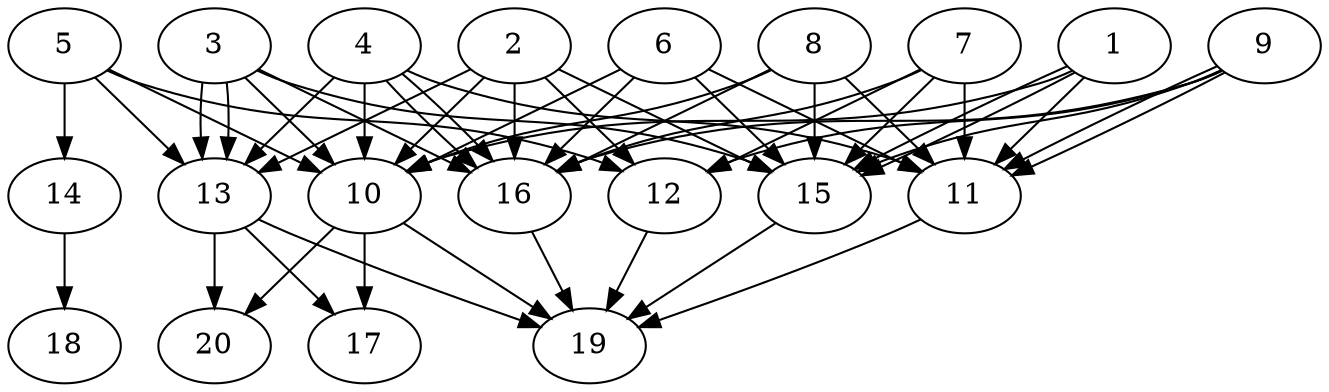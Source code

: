 // DAG automatically generated by daggen at Tue Jul 23 14:34:08 2019
// ./daggen --dot -n 20 --ccr 0.3 --fat 0.7 --regular 0.5 --density 0.8 --mindata 5242880 --maxdata 52428800 
digraph G {
  1 [size="144534187", alpha="0.11", expect_size="43360256"] 
  1 -> 10 [size ="43360256"]
  1 -> 11 [size ="43360256"]
  1 -> 15 [size ="43360256"]
  1 -> 15 [size ="43360256"]
  2 [size="113469440", alpha="0.17", expect_size="34040832"] 
  2 -> 10 [size ="34040832"]
  2 -> 12 [size ="34040832"]
  2 -> 13 [size ="34040832"]
  2 -> 15 [size ="34040832"]
  2 -> 16 [size ="34040832"]
  3 [size="161396053", alpha="0.17", expect_size="48418816"] 
  3 -> 10 [size ="48418816"]
  3 -> 13 [size ="48418816"]
  3 -> 13 [size ="48418816"]
  3 -> 15 [size ="48418816"]
  3 -> 16 [size ="48418816"]
  4 [size="123190613", alpha="0.17", expect_size="36957184"] 
  4 -> 10 [size ="36957184"]
  4 -> 11 [size ="36957184"]
  4 -> 13 [size ="36957184"]
  4 -> 16 [size ="36957184"]
  4 -> 16 [size ="36957184"]
  5 [size="59275947", alpha="0.01", expect_size="17782784"] 
  5 -> 10 [size ="17782784"]
  5 -> 12 [size ="17782784"]
  5 -> 13 [size ="17782784"]
  5 -> 14 [size ="17782784"]
  6 [size="173574827", alpha="0.02", expect_size="52072448"] 
  6 -> 10 [size ="52072448"]
  6 -> 11 [size ="52072448"]
  6 -> 15 [size ="52072448"]
  6 -> 16 [size ="52072448"]
  7 [size="81250987", alpha="0.03", expect_size="24375296"] 
  7 -> 11 [size ="24375296"]
  7 -> 12 [size ="24375296"]
  7 -> 15 [size ="24375296"]
  7 -> 16 [size ="24375296"]
  8 [size="30723413", alpha="0.17", expect_size="9217024"] 
  8 -> 10 [size ="9217024"]
  8 -> 11 [size ="9217024"]
  8 -> 15 [size ="9217024"]
  8 -> 16 [size ="9217024"]
  9 [size="165434027", alpha="0.17", expect_size="49630208"] 
  9 -> 11 [size ="49630208"]
  9 -> 11 [size ="49630208"]
  9 -> 12 [size ="49630208"]
  9 -> 15 [size ="49630208"]
  9 -> 16 [size ="49630208"]
  10 [size="69806080", alpha="0.05", expect_size="20941824"] 
  10 -> 17 [size ="20941824"]
  10 -> 19 [size ="20941824"]
  10 -> 20 [size ="20941824"]
  11 [size="91494400", alpha="0.04", expect_size="27448320"] 
  11 -> 19 [size ="27448320"]
  12 [size="23869440", alpha="0.04", expect_size="7160832"] 
  12 -> 19 [size ="7160832"]
  13 [size="157887147", alpha="0.05", expect_size="47366144"] 
  13 -> 17 [size ="47366144"]
  13 -> 19 [size ="47366144"]
  13 -> 20 [size ="47366144"]
  14 [size="137478827", alpha="0.09", expect_size="41243648"] 
  14 -> 18 [size ="41243648"]
  15 [size="117575680", alpha="0.03", expect_size="35272704"] 
  15 -> 19 [size ="35272704"]
  16 [size="123695787", alpha="0.08", expect_size="37108736"] 
  16 -> 19 [size ="37108736"]
  17 [size="140632747", alpha="0.07", expect_size="42189824"] 
  18 [size="164881067", alpha="0.02", expect_size="49464320"] 
  19 [size="140479147", alpha="0.16", expect_size="42143744"] 
  20 [size="113513813", alpha="0.04", expect_size="34054144"] 
}
